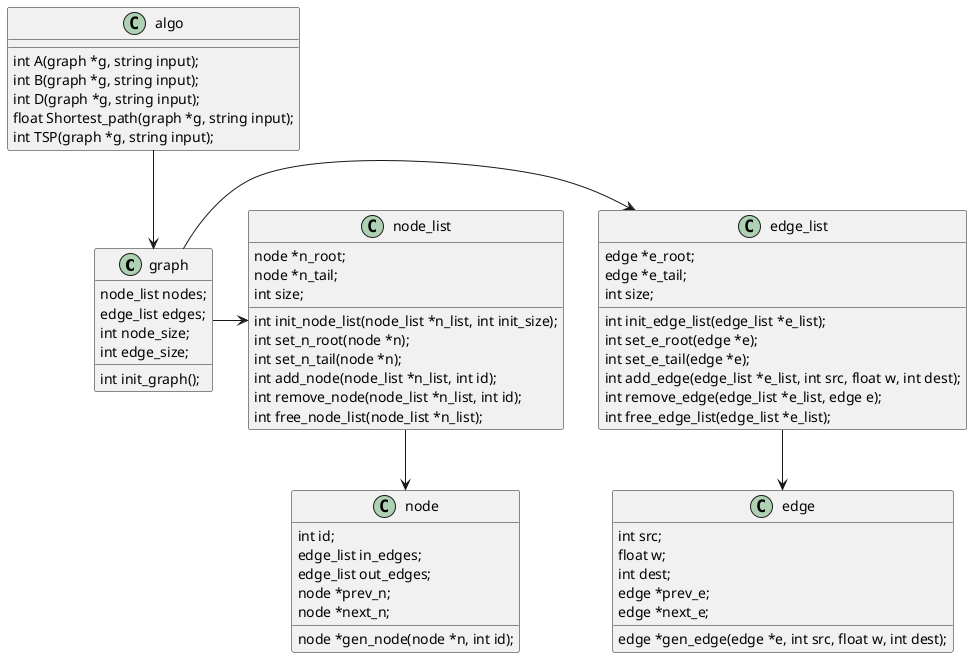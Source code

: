 @startuml

graph -> edge_list
graph -> node_list
node_list --> node
edge_list --> edge
algo --> graph


class node{
int id;
edge_list in_edges;
edge_list out_edges;
node *prev_n;
node *next_n;
node *gen_node(node *n, int id);
}

class edge{
int src;
float w;
int dest;
edge *prev_e;
edge *next_e;
edge *gen_edge(edge *e, int src, float w, int dest);
}

class edge_list{
edge *e_root;
edge *e_tail;
int size;
int init_edge_list(edge_list *e_list);
int set_e_root(edge *e);
int set_e_tail(edge *e);
int add_edge(edge_list *e_list, int src, float w, int dest);
int remove_edge(edge_list *e_list, edge e);
int free_edge_list(edge_list *e_list);
}

class node_list{
node *n_root;
node *n_tail;
int size;
int init_node_list(node_list *n_list, int init_size);
int set_n_root(node *n);
int set_n_tail(node *n);
int add_node(node_list *n_list, int id);
int remove_node(node_list *n_list, int id);
int free_node_list(node_list *n_list);
}

class graph{
node_list nodes;
edge_list edges;
int node_size;
int edge_size;
int init_graph();
'void add_node(graph *g, int id);
'void remove_node(graph *g, int id);
'void add_edge(graph *g, int src, float w, int dest);
'void add_Edge(graph *g, edge e);
'void remove_edge(graph *g, int src, int dest);
}

class algo{
int A(graph *g, string input);
int B(graph *g, string input);
int D(graph *g, string input);
float Shortest_path(graph *g, string input);
int TSP(graph *g, string input);
}

@enduml